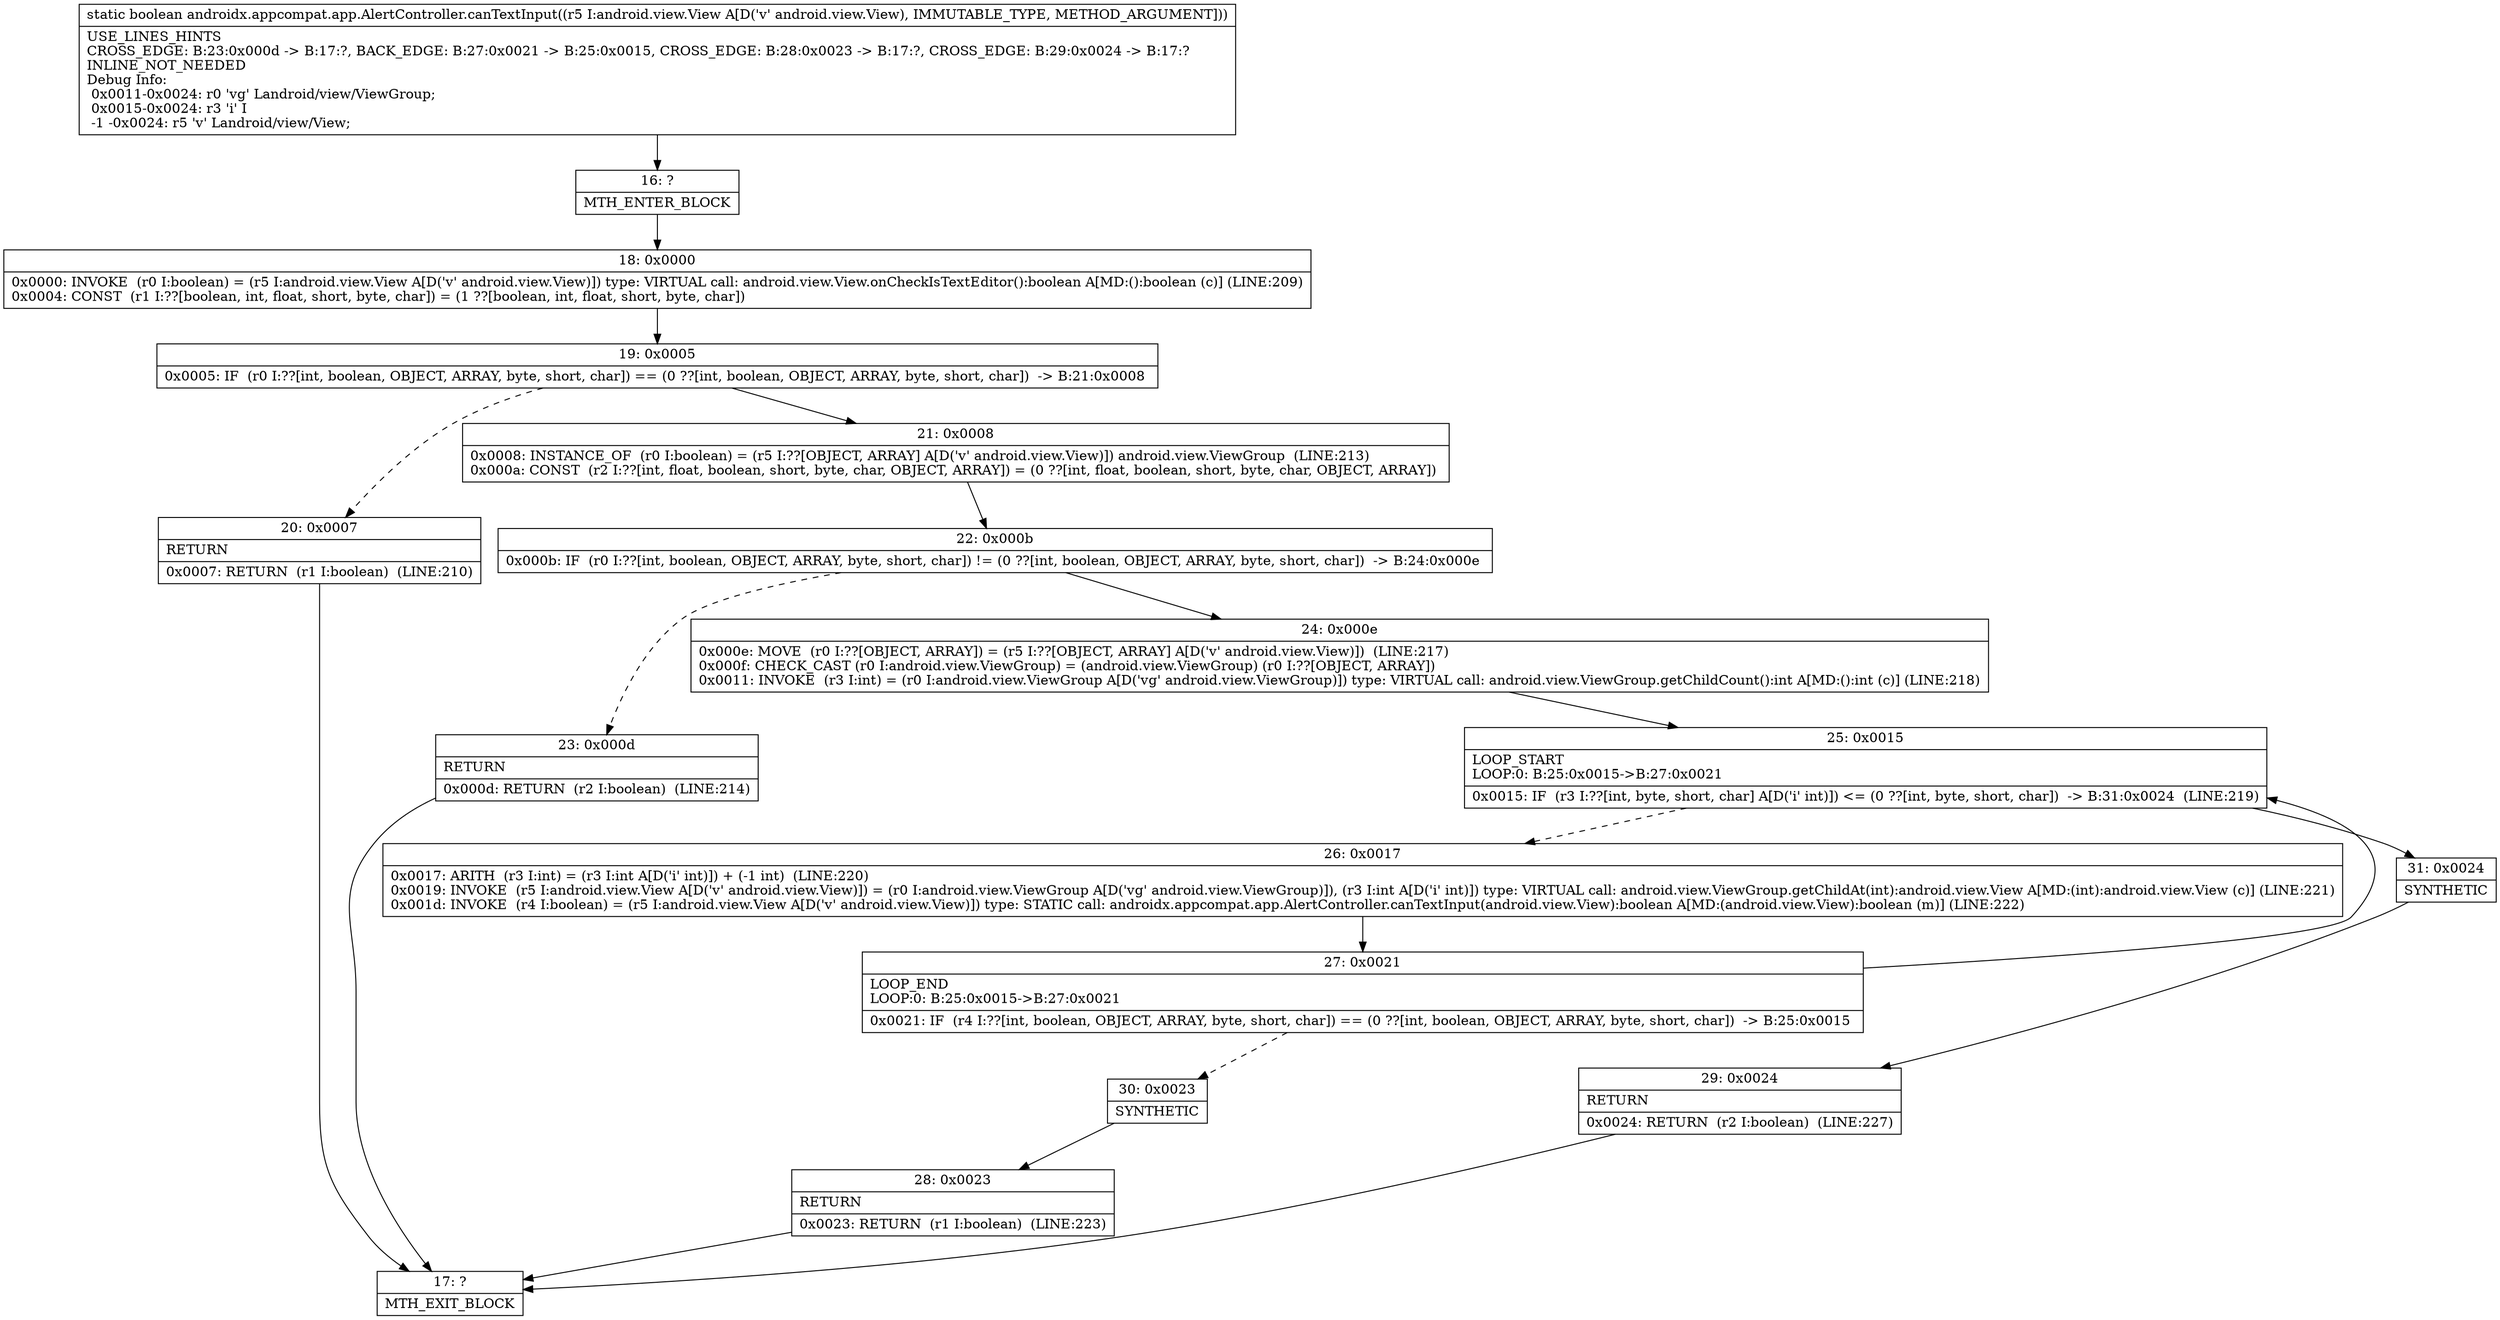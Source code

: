digraph "CFG forandroidx.appcompat.app.AlertController.canTextInput(Landroid\/view\/View;)Z" {
Node_16 [shape=record,label="{16\:\ ?|MTH_ENTER_BLOCK\l}"];
Node_18 [shape=record,label="{18\:\ 0x0000|0x0000: INVOKE  (r0 I:boolean) = (r5 I:android.view.View A[D('v' android.view.View)]) type: VIRTUAL call: android.view.View.onCheckIsTextEditor():boolean A[MD:():boolean (c)] (LINE:209)\l0x0004: CONST  (r1 I:??[boolean, int, float, short, byte, char]) = (1 ??[boolean, int, float, short, byte, char]) \l}"];
Node_19 [shape=record,label="{19\:\ 0x0005|0x0005: IF  (r0 I:??[int, boolean, OBJECT, ARRAY, byte, short, char]) == (0 ??[int, boolean, OBJECT, ARRAY, byte, short, char])  \-\> B:21:0x0008 \l}"];
Node_20 [shape=record,label="{20\:\ 0x0007|RETURN\l|0x0007: RETURN  (r1 I:boolean)  (LINE:210)\l}"];
Node_17 [shape=record,label="{17\:\ ?|MTH_EXIT_BLOCK\l}"];
Node_21 [shape=record,label="{21\:\ 0x0008|0x0008: INSTANCE_OF  (r0 I:boolean) = (r5 I:??[OBJECT, ARRAY] A[D('v' android.view.View)]) android.view.ViewGroup  (LINE:213)\l0x000a: CONST  (r2 I:??[int, float, boolean, short, byte, char, OBJECT, ARRAY]) = (0 ??[int, float, boolean, short, byte, char, OBJECT, ARRAY]) \l}"];
Node_22 [shape=record,label="{22\:\ 0x000b|0x000b: IF  (r0 I:??[int, boolean, OBJECT, ARRAY, byte, short, char]) != (0 ??[int, boolean, OBJECT, ARRAY, byte, short, char])  \-\> B:24:0x000e \l}"];
Node_23 [shape=record,label="{23\:\ 0x000d|RETURN\l|0x000d: RETURN  (r2 I:boolean)  (LINE:214)\l}"];
Node_24 [shape=record,label="{24\:\ 0x000e|0x000e: MOVE  (r0 I:??[OBJECT, ARRAY]) = (r5 I:??[OBJECT, ARRAY] A[D('v' android.view.View)])  (LINE:217)\l0x000f: CHECK_CAST (r0 I:android.view.ViewGroup) = (android.view.ViewGroup) (r0 I:??[OBJECT, ARRAY]) \l0x0011: INVOKE  (r3 I:int) = (r0 I:android.view.ViewGroup A[D('vg' android.view.ViewGroup)]) type: VIRTUAL call: android.view.ViewGroup.getChildCount():int A[MD:():int (c)] (LINE:218)\l}"];
Node_25 [shape=record,label="{25\:\ 0x0015|LOOP_START\lLOOP:0: B:25:0x0015\-\>B:27:0x0021\l|0x0015: IF  (r3 I:??[int, byte, short, char] A[D('i' int)]) \<= (0 ??[int, byte, short, char])  \-\> B:31:0x0024  (LINE:219)\l}"];
Node_26 [shape=record,label="{26\:\ 0x0017|0x0017: ARITH  (r3 I:int) = (r3 I:int A[D('i' int)]) + (\-1 int)  (LINE:220)\l0x0019: INVOKE  (r5 I:android.view.View A[D('v' android.view.View)]) = (r0 I:android.view.ViewGroup A[D('vg' android.view.ViewGroup)]), (r3 I:int A[D('i' int)]) type: VIRTUAL call: android.view.ViewGroup.getChildAt(int):android.view.View A[MD:(int):android.view.View (c)] (LINE:221)\l0x001d: INVOKE  (r4 I:boolean) = (r5 I:android.view.View A[D('v' android.view.View)]) type: STATIC call: androidx.appcompat.app.AlertController.canTextInput(android.view.View):boolean A[MD:(android.view.View):boolean (m)] (LINE:222)\l}"];
Node_27 [shape=record,label="{27\:\ 0x0021|LOOP_END\lLOOP:0: B:25:0x0015\-\>B:27:0x0021\l|0x0021: IF  (r4 I:??[int, boolean, OBJECT, ARRAY, byte, short, char]) == (0 ??[int, boolean, OBJECT, ARRAY, byte, short, char])  \-\> B:25:0x0015 \l}"];
Node_30 [shape=record,label="{30\:\ 0x0023|SYNTHETIC\l}"];
Node_28 [shape=record,label="{28\:\ 0x0023|RETURN\l|0x0023: RETURN  (r1 I:boolean)  (LINE:223)\l}"];
Node_31 [shape=record,label="{31\:\ 0x0024|SYNTHETIC\l}"];
Node_29 [shape=record,label="{29\:\ 0x0024|RETURN\l|0x0024: RETURN  (r2 I:boolean)  (LINE:227)\l}"];
MethodNode[shape=record,label="{static boolean androidx.appcompat.app.AlertController.canTextInput((r5 I:android.view.View A[D('v' android.view.View), IMMUTABLE_TYPE, METHOD_ARGUMENT]))  | USE_LINES_HINTS\lCROSS_EDGE: B:23:0x000d \-\> B:17:?, BACK_EDGE: B:27:0x0021 \-\> B:25:0x0015, CROSS_EDGE: B:28:0x0023 \-\> B:17:?, CROSS_EDGE: B:29:0x0024 \-\> B:17:?\lINLINE_NOT_NEEDED\lDebug Info:\l  0x0011\-0x0024: r0 'vg' Landroid\/view\/ViewGroup;\l  0x0015\-0x0024: r3 'i' I\l  \-1 \-0x0024: r5 'v' Landroid\/view\/View;\l}"];
MethodNode -> Node_16;Node_16 -> Node_18;
Node_18 -> Node_19;
Node_19 -> Node_20[style=dashed];
Node_19 -> Node_21;
Node_20 -> Node_17;
Node_21 -> Node_22;
Node_22 -> Node_23[style=dashed];
Node_22 -> Node_24;
Node_23 -> Node_17;
Node_24 -> Node_25;
Node_25 -> Node_26[style=dashed];
Node_25 -> Node_31;
Node_26 -> Node_27;
Node_27 -> Node_25;
Node_27 -> Node_30[style=dashed];
Node_30 -> Node_28;
Node_28 -> Node_17;
Node_31 -> Node_29;
Node_29 -> Node_17;
}

